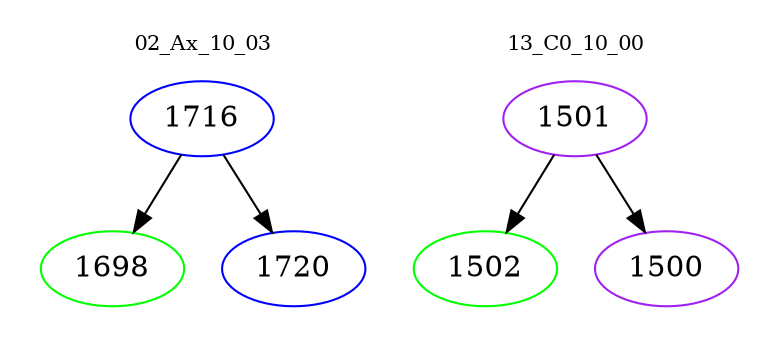 digraph{
subgraph cluster_0 {
color = white
label = "02_Ax_10_03";
fontsize=10;
T0_1716 [label="1716", color="blue"]
T0_1716 -> T0_1698 [color="black"]
T0_1698 [label="1698", color="green"]
T0_1716 -> T0_1720 [color="black"]
T0_1720 [label="1720", color="blue"]
}
subgraph cluster_1 {
color = white
label = "13_C0_10_00";
fontsize=10;
T1_1501 [label="1501", color="purple"]
T1_1501 -> T1_1502 [color="black"]
T1_1502 [label="1502", color="green"]
T1_1501 -> T1_1500 [color="black"]
T1_1500 [label="1500", color="purple"]
}
}
